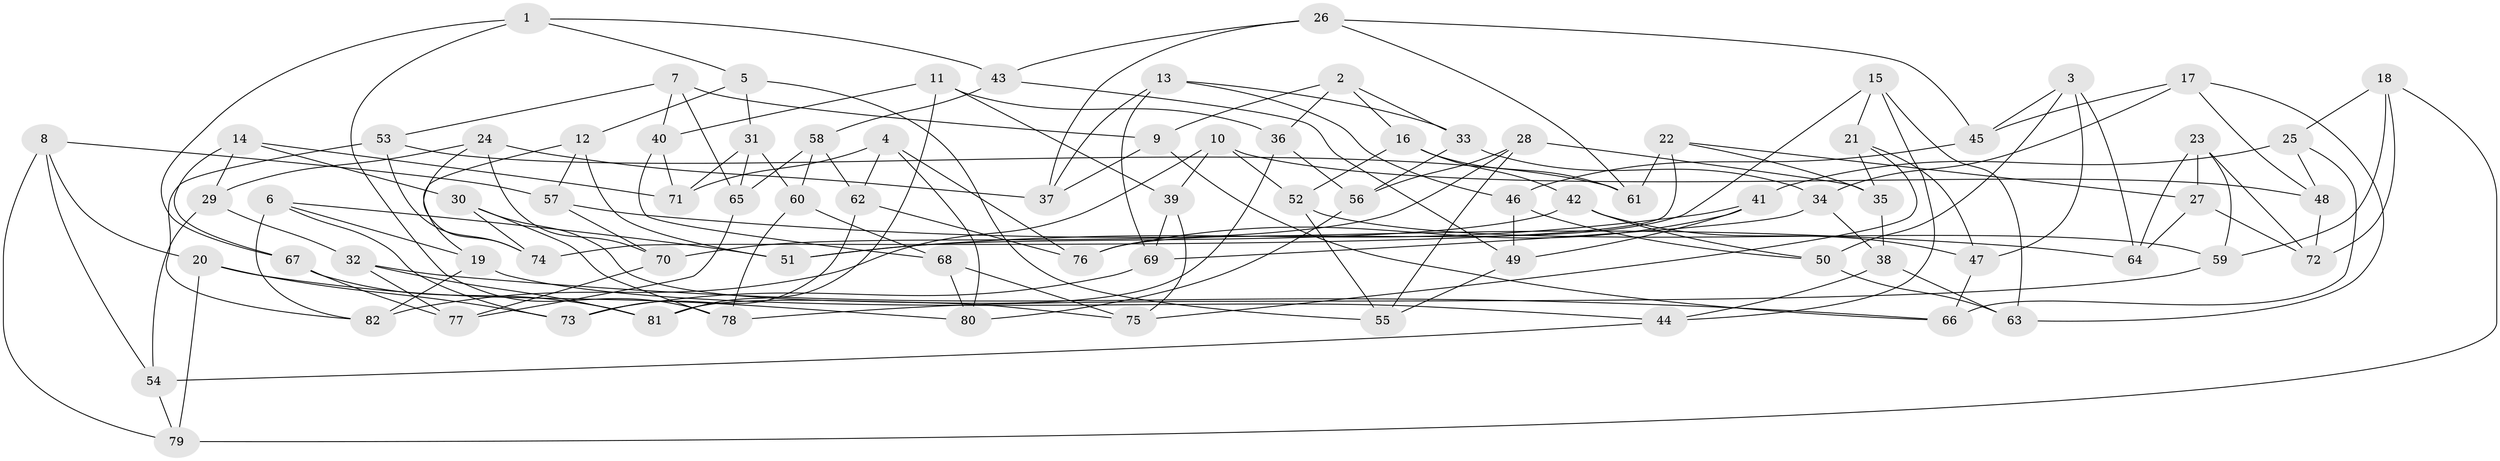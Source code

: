 // coarse degree distribution, {4: 0.4489795918367347, 6: 0.22448979591836735, 5: 0.10204081632653061, 7: 0.061224489795918366, 8: 0.08163265306122448, 3: 0.08163265306122448}
// Generated by graph-tools (version 1.1) at 2025/20/03/04/25 18:20:56]
// undirected, 82 vertices, 164 edges
graph export_dot {
graph [start="1"]
  node [color=gray90,style=filled];
  1;
  2;
  3;
  4;
  5;
  6;
  7;
  8;
  9;
  10;
  11;
  12;
  13;
  14;
  15;
  16;
  17;
  18;
  19;
  20;
  21;
  22;
  23;
  24;
  25;
  26;
  27;
  28;
  29;
  30;
  31;
  32;
  33;
  34;
  35;
  36;
  37;
  38;
  39;
  40;
  41;
  42;
  43;
  44;
  45;
  46;
  47;
  48;
  49;
  50;
  51;
  52;
  53;
  54;
  55;
  56;
  57;
  58;
  59;
  60;
  61;
  62;
  63;
  64;
  65;
  66;
  67;
  68;
  69;
  70;
  71;
  72;
  73;
  74;
  75;
  76;
  77;
  78;
  79;
  80;
  81;
  82;
  1 -- 5;
  1 -- 78;
  1 -- 43;
  1 -- 67;
  2 -- 36;
  2 -- 33;
  2 -- 9;
  2 -- 16;
  3 -- 50;
  3 -- 45;
  3 -- 64;
  3 -- 47;
  4 -- 62;
  4 -- 76;
  4 -- 71;
  4 -- 80;
  5 -- 12;
  5 -- 55;
  5 -- 31;
  6 -- 82;
  6 -- 19;
  6 -- 73;
  6 -- 51;
  7 -- 53;
  7 -- 40;
  7 -- 65;
  7 -- 9;
  8 -- 20;
  8 -- 57;
  8 -- 79;
  8 -- 54;
  9 -- 37;
  9 -- 66;
  10 -- 39;
  10 -- 82;
  10 -- 52;
  10 -- 48;
  11 -- 40;
  11 -- 81;
  11 -- 36;
  11 -- 39;
  12 -- 19;
  12 -- 51;
  12 -- 57;
  13 -- 37;
  13 -- 46;
  13 -- 69;
  13 -- 33;
  14 -- 29;
  14 -- 67;
  14 -- 71;
  14 -- 30;
  15 -- 76;
  15 -- 63;
  15 -- 21;
  15 -- 44;
  16 -- 42;
  16 -- 61;
  16 -- 52;
  17 -- 63;
  17 -- 45;
  17 -- 34;
  17 -- 48;
  18 -- 72;
  18 -- 79;
  18 -- 25;
  18 -- 59;
  19 -- 82;
  19 -- 44;
  20 -- 80;
  20 -- 79;
  20 -- 73;
  21 -- 35;
  21 -- 75;
  21 -- 47;
  22 -- 27;
  22 -- 35;
  22 -- 74;
  22 -- 61;
  23 -- 64;
  23 -- 72;
  23 -- 27;
  23 -- 59;
  24 -- 70;
  24 -- 74;
  24 -- 37;
  24 -- 29;
  25 -- 48;
  25 -- 41;
  25 -- 66;
  26 -- 61;
  26 -- 43;
  26 -- 45;
  26 -- 37;
  27 -- 64;
  27 -- 72;
  28 -- 35;
  28 -- 55;
  28 -- 70;
  28 -- 56;
  29 -- 32;
  29 -- 54;
  30 -- 74;
  30 -- 75;
  30 -- 78;
  31 -- 71;
  31 -- 65;
  31 -- 60;
  32 -- 66;
  32 -- 77;
  32 -- 81;
  33 -- 56;
  33 -- 34;
  34 -- 38;
  34 -- 69;
  35 -- 38;
  36 -- 56;
  36 -- 81;
  38 -- 63;
  38 -- 44;
  39 -- 75;
  39 -- 69;
  40 -- 71;
  40 -- 68;
  41 -- 51;
  41 -- 49;
  41 -- 76;
  42 -- 47;
  42 -- 50;
  42 -- 51;
  43 -- 58;
  43 -- 49;
  44 -- 54;
  45 -- 46;
  46 -- 49;
  46 -- 50;
  47 -- 66;
  48 -- 72;
  49 -- 55;
  50 -- 63;
  52 -- 59;
  52 -- 55;
  53 -- 74;
  53 -- 82;
  53 -- 61;
  54 -- 79;
  56 -- 80;
  57 -- 70;
  57 -- 64;
  58 -- 65;
  58 -- 62;
  58 -- 60;
  59 -- 78;
  60 -- 78;
  60 -- 68;
  62 -- 73;
  62 -- 76;
  65 -- 77;
  67 -- 77;
  67 -- 81;
  68 -- 75;
  68 -- 80;
  69 -- 73;
  70 -- 77;
}
